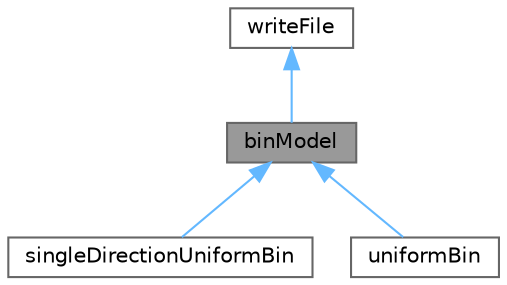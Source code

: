 digraph "binModel"
{
 // LATEX_PDF_SIZE
  bgcolor="transparent";
  edge [fontname=Helvetica,fontsize=10,labelfontname=Helvetica,labelfontsize=10];
  node [fontname=Helvetica,fontsize=10,shape=box,height=0.2,width=0.4];
  Node1 [id="Node000001",label="binModel",height=0.2,width=0.4,color="gray40", fillcolor="grey60", style="filled", fontcolor="black",tooltip="Base class for bin models to handle general bin characteristics."];
  Node2 -> Node1 [id="edge1_Node000001_Node000002",dir="back",color="steelblue1",style="solid",tooltip=" "];
  Node2 [id="Node000002",label="writeFile",height=0.2,width=0.4,color="gray40", fillcolor="white", style="filled",URL="$classFoam_1_1functionObjects_1_1writeFile.html",tooltip="Base class for writing single files from the function objects."];
  Node1 -> Node3 [id="edge2_Node000001_Node000003",dir="back",color="steelblue1",style="solid",tooltip=" "];
  Node3 [id="Node000003",label="singleDirectionUniformBin",height=0.2,width=0.4,color="gray40", fillcolor="white", style="filled",URL="$classFoam_1_1binModels_1_1singleDirectionUniformBin.html",tooltip="Calculates binned data in a specified direction."];
  Node1 -> Node4 [id="edge3_Node000001_Node000004",dir="back",color="steelblue1",style="solid",tooltip=" "];
  Node4 [id="Node000004",label="uniformBin",height=0.2,width=0.4,color="gray40", fillcolor="white", style="filled",URL="$classFoam_1_1binModels_1_1uniformBin.html",tooltip="Calculates binned data in multiple segments according to a specified Cartesian or cylindrical coordin..."];
}
